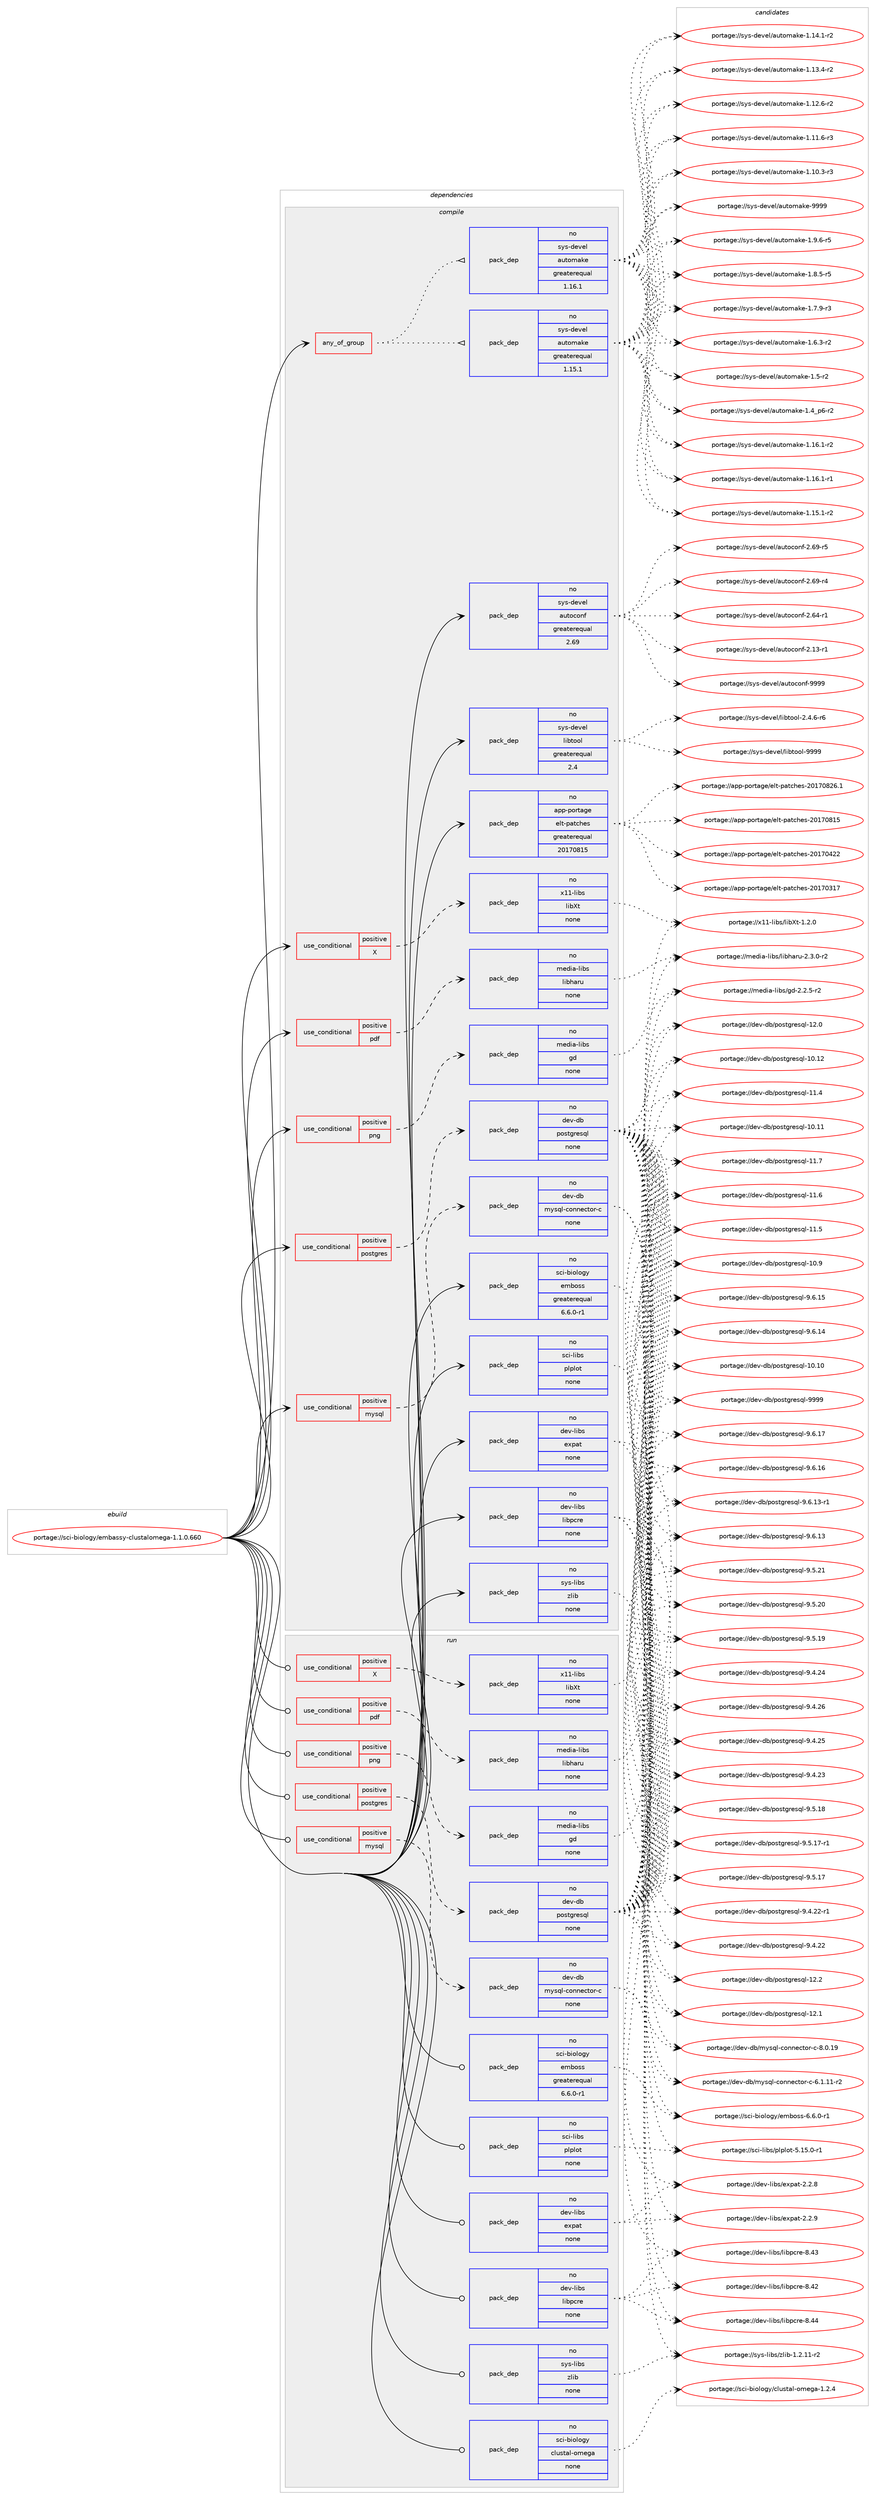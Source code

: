 digraph prolog {

# *************
# Graph options
# *************

newrank=true;
concentrate=true;
compound=true;
graph [rankdir=LR,fontname=Helvetica,fontsize=10,ranksep=1.5];#, ranksep=2.5, nodesep=0.2];
edge  [arrowhead=vee];
node  [fontname=Helvetica,fontsize=10];

# **********
# The ebuild
# **********

subgraph cluster_leftcol {
color=gray;
rank=same;
label=<<i>ebuild</i>>;
id [label="portage://sci-biology/embassy-clustalomega-1.1.0.660", color=red, width=4, href="../sci-biology/embassy-clustalomega-1.1.0.660.svg"];
}

# ****************
# The dependencies
# ****************

subgraph cluster_midcol {
color=gray;
label=<<i>dependencies</i>>;
subgraph cluster_compile {
fillcolor="#eeeeee";
style=filled;
label=<<i>compile</i>>;
subgraph any1191 {
dependency57556 [label=<<TABLE BORDER="0" CELLBORDER="1" CELLSPACING="0" CELLPADDING="4"><TR><TD CELLPADDING="10">any_of_group</TD></TR></TABLE>>, shape=none, color=red];subgraph pack44535 {
dependency57557 [label=<<TABLE BORDER="0" CELLBORDER="1" CELLSPACING="0" CELLPADDING="4" WIDTH="220"><TR><TD ROWSPAN="6" CELLPADDING="30">pack_dep</TD></TR><TR><TD WIDTH="110">no</TD></TR><TR><TD>sys-devel</TD></TR><TR><TD>automake</TD></TR><TR><TD>greaterequal</TD></TR><TR><TD>1.16.1</TD></TR></TABLE>>, shape=none, color=blue];
}
dependency57556:e -> dependency57557:w [weight=20,style="dotted",arrowhead="oinv"];
subgraph pack44536 {
dependency57558 [label=<<TABLE BORDER="0" CELLBORDER="1" CELLSPACING="0" CELLPADDING="4" WIDTH="220"><TR><TD ROWSPAN="6" CELLPADDING="30">pack_dep</TD></TR><TR><TD WIDTH="110">no</TD></TR><TR><TD>sys-devel</TD></TR><TR><TD>automake</TD></TR><TR><TD>greaterequal</TD></TR><TR><TD>1.15.1</TD></TR></TABLE>>, shape=none, color=blue];
}
dependency57556:e -> dependency57558:w [weight=20,style="dotted",arrowhead="oinv"];
}
id:e -> dependency57556:w [weight=20,style="solid",arrowhead="vee"];
subgraph cond11775 {
dependency57559 [label=<<TABLE BORDER="0" CELLBORDER="1" CELLSPACING="0" CELLPADDING="4"><TR><TD ROWSPAN="3" CELLPADDING="10">use_conditional</TD></TR><TR><TD>positive</TD></TR><TR><TD>X</TD></TR></TABLE>>, shape=none, color=red];
subgraph pack44537 {
dependency57560 [label=<<TABLE BORDER="0" CELLBORDER="1" CELLSPACING="0" CELLPADDING="4" WIDTH="220"><TR><TD ROWSPAN="6" CELLPADDING="30">pack_dep</TD></TR><TR><TD WIDTH="110">no</TD></TR><TR><TD>x11-libs</TD></TR><TR><TD>libXt</TD></TR><TR><TD>none</TD></TR><TR><TD></TD></TR></TABLE>>, shape=none, color=blue];
}
dependency57559:e -> dependency57560:w [weight=20,style="dashed",arrowhead="vee"];
}
id:e -> dependency57559:w [weight=20,style="solid",arrowhead="vee"];
subgraph cond11776 {
dependency57561 [label=<<TABLE BORDER="0" CELLBORDER="1" CELLSPACING="0" CELLPADDING="4"><TR><TD ROWSPAN="3" CELLPADDING="10">use_conditional</TD></TR><TR><TD>positive</TD></TR><TR><TD>mysql</TD></TR></TABLE>>, shape=none, color=red];
subgraph pack44538 {
dependency57562 [label=<<TABLE BORDER="0" CELLBORDER="1" CELLSPACING="0" CELLPADDING="4" WIDTH="220"><TR><TD ROWSPAN="6" CELLPADDING="30">pack_dep</TD></TR><TR><TD WIDTH="110">no</TD></TR><TR><TD>dev-db</TD></TR><TR><TD>mysql-connector-c</TD></TR><TR><TD>none</TD></TR><TR><TD></TD></TR></TABLE>>, shape=none, color=blue];
}
dependency57561:e -> dependency57562:w [weight=20,style="dashed",arrowhead="vee"];
}
id:e -> dependency57561:w [weight=20,style="solid",arrowhead="vee"];
subgraph cond11777 {
dependency57563 [label=<<TABLE BORDER="0" CELLBORDER="1" CELLSPACING="0" CELLPADDING="4"><TR><TD ROWSPAN="3" CELLPADDING="10">use_conditional</TD></TR><TR><TD>positive</TD></TR><TR><TD>pdf</TD></TR></TABLE>>, shape=none, color=red];
subgraph pack44539 {
dependency57564 [label=<<TABLE BORDER="0" CELLBORDER="1" CELLSPACING="0" CELLPADDING="4" WIDTH="220"><TR><TD ROWSPAN="6" CELLPADDING="30">pack_dep</TD></TR><TR><TD WIDTH="110">no</TD></TR><TR><TD>media-libs</TD></TR><TR><TD>libharu</TD></TR><TR><TD>none</TD></TR><TR><TD></TD></TR></TABLE>>, shape=none, color=blue];
}
dependency57563:e -> dependency57564:w [weight=20,style="dashed",arrowhead="vee"];
}
id:e -> dependency57563:w [weight=20,style="solid",arrowhead="vee"];
subgraph cond11778 {
dependency57565 [label=<<TABLE BORDER="0" CELLBORDER="1" CELLSPACING="0" CELLPADDING="4"><TR><TD ROWSPAN="3" CELLPADDING="10">use_conditional</TD></TR><TR><TD>positive</TD></TR><TR><TD>png</TD></TR></TABLE>>, shape=none, color=red];
subgraph pack44540 {
dependency57566 [label=<<TABLE BORDER="0" CELLBORDER="1" CELLSPACING="0" CELLPADDING="4" WIDTH="220"><TR><TD ROWSPAN="6" CELLPADDING="30">pack_dep</TD></TR><TR><TD WIDTH="110">no</TD></TR><TR><TD>media-libs</TD></TR><TR><TD>gd</TD></TR><TR><TD>none</TD></TR><TR><TD></TD></TR></TABLE>>, shape=none, color=blue];
}
dependency57565:e -> dependency57566:w [weight=20,style="dashed",arrowhead="vee"];
}
id:e -> dependency57565:w [weight=20,style="solid",arrowhead="vee"];
subgraph cond11779 {
dependency57567 [label=<<TABLE BORDER="0" CELLBORDER="1" CELLSPACING="0" CELLPADDING="4"><TR><TD ROWSPAN="3" CELLPADDING="10">use_conditional</TD></TR><TR><TD>positive</TD></TR><TR><TD>postgres</TD></TR></TABLE>>, shape=none, color=red];
subgraph pack44541 {
dependency57568 [label=<<TABLE BORDER="0" CELLBORDER="1" CELLSPACING="0" CELLPADDING="4" WIDTH="220"><TR><TD ROWSPAN="6" CELLPADDING="30">pack_dep</TD></TR><TR><TD WIDTH="110">no</TD></TR><TR><TD>dev-db</TD></TR><TR><TD>postgresql</TD></TR><TR><TD>none</TD></TR><TR><TD></TD></TR></TABLE>>, shape=none, color=blue];
}
dependency57567:e -> dependency57568:w [weight=20,style="dashed",arrowhead="vee"];
}
id:e -> dependency57567:w [weight=20,style="solid",arrowhead="vee"];
subgraph pack44542 {
dependency57569 [label=<<TABLE BORDER="0" CELLBORDER="1" CELLSPACING="0" CELLPADDING="4" WIDTH="220"><TR><TD ROWSPAN="6" CELLPADDING="30">pack_dep</TD></TR><TR><TD WIDTH="110">no</TD></TR><TR><TD>app-portage</TD></TR><TR><TD>elt-patches</TD></TR><TR><TD>greaterequal</TD></TR><TR><TD>20170815</TD></TR></TABLE>>, shape=none, color=blue];
}
id:e -> dependency57569:w [weight=20,style="solid",arrowhead="vee"];
subgraph pack44543 {
dependency57570 [label=<<TABLE BORDER="0" CELLBORDER="1" CELLSPACING="0" CELLPADDING="4" WIDTH="220"><TR><TD ROWSPAN="6" CELLPADDING="30">pack_dep</TD></TR><TR><TD WIDTH="110">no</TD></TR><TR><TD>dev-libs</TD></TR><TR><TD>expat</TD></TR><TR><TD>none</TD></TR><TR><TD></TD></TR></TABLE>>, shape=none, color=blue];
}
id:e -> dependency57570:w [weight=20,style="solid",arrowhead="vee"];
subgraph pack44544 {
dependency57571 [label=<<TABLE BORDER="0" CELLBORDER="1" CELLSPACING="0" CELLPADDING="4" WIDTH="220"><TR><TD ROWSPAN="6" CELLPADDING="30">pack_dep</TD></TR><TR><TD WIDTH="110">no</TD></TR><TR><TD>dev-libs</TD></TR><TR><TD>libpcre</TD></TR><TR><TD>none</TD></TR><TR><TD></TD></TR></TABLE>>, shape=none, color=blue];
}
id:e -> dependency57571:w [weight=20,style="solid",arrowhead="vee"];
subgraph pack44545 {
dependency57572 [label=<<TABLE BORDER="0" CELLBORDER="1" CELLSPACING="0" CELLPADDING="4" WIDTH="220"><TR><TD ROWSPAN="6" CELLPADDING="30">pack_dep</TD></TR><TR><TD WIDTH="110">no</TD></TR><TR><TD>sci-biology</TD></TR><TR><TD>emboss</TD></TR><TR><TD>greaterequal</TD></TR><TR><TD>6.6.0-r1</TD></TR></TABLE>>, shape=none, color=blue];
}
id:e -> dependency57572:w [weight=20,style="solid",arrowhead="vee"];
subgraph pack44546 {
dependency57573 [label=<<TABLE BORDER="0" CELLBORDER="1" CELLSPACING="0" CELLPADDING="4" WIDTH="220"><TR><TD ROWSPAN="6" CELLPADDING="30">pack_dep</TD></TR><TR><TD WIDTH="110">no</TD></TR><TR><TD>sci-libs</TD></TR><TR><TD>plplot</TD></TR><TR><TD>none</TD></TR><TR><TD></TD></TR></TABLE>>, shape=none, color=blue];
}
id:e -> dependency57573:w [weight=20,style="solid",arrowhead="vee"];
subgraph pack44547 {
dependency57574 [label=<<TABLE BORDER="0" CELLBORDER="1" CELLSPACING="0" CELLPADDING="4" WIDTH="220"><TR><TD ROWSPAN="6" CELLPADDING="30">pack_dep</TD></TR><TR><TD WIDTH="110">no</TD></TR><TR><TD>sys-devel</TD></TR><TR><TD>autoconf</TD></TR><TR><TD>greaterequal</TD></TR><TR><TD>2.69</TD></TR></TABLE>>, shape=none, color=blue];
}
id:e -> dependency57574:w [weight=20,style="solid",arrowhead="vee"];
subgraph pack44548 {
dependency57575 [label=<<TABLE BORDER="0" CELLBORDER="1" CELLSPACING="0" CELLPADDING="4" WIDTH="220"><TR><TD ROWSPAN="6" CELLPADDING="30">pack_dep</TD></TR><TR><TD WIDTH="110">no</TD></TR><TR><TD>sys-devel</TD></TR><TR><TD>libtool</TD></TR><TR><TD>greaterequal</TD></TR><TR><TD>2.4</TD></TR></TABLE>>, shape=none, color=blue];
}
id:e -> dependency57575:w [weight=20,style="solid",arrowhead="vee"];
subgraph pack44549 {
dependency57576 [label=<<TABLE BORDER="0" CELLBORDER="1" CELLSPACING="0" CELLPADDING="4" WIDTH="220"><TR><TD ROWSPAN="6" CELLPADDING="30">pack_dep</TD></TR><TR><TD WIDTH="110">no</TD></TR><TR><TD>sys-libs</TD></TR><TR><TD>zlib</TD></TR><TR><TD>none</TD></TR><TR><TD></TD></TR></TABLE>>, shape=none, color=blue];
}
id:e -> dependency57576:w [weight=20,style="solid",arrowhead="vee"];
}
subgraph cluster_compileandrun {
fillcolor="#eeeeee";
style=filled;
label=<<i>compile and run</i>>;
}
subgraph cluster_run {
fillcolor="#eeeeee";
style=filled;
label=<<i>run</i>>;
subgraph cond11780 {
dependency57577 [label=<<TABLE BORDER="0" CELLBORDER="1" CELLSPACING="0" CELLPADDING="4"><TR><TD ROWSPAN="3" CELLPADDING="10">use_conditional</TD></TR><TR><TD>positive</TD></TR><TR><TD>X</TD></TR></TABLE>>, shape=none, color=red];
subgraph pack44550 {
dependency57578 [label=<<TABLE BORDER="0" CELLBORDER="1" CELLSPACING="0" CELLPADDING="4" WIDTH="220"><TR><TD ROWSPAN="6" CELLPADDING="30">pack_dep</TD></TR><TR><TD WIDTH="110">no</TD></TR><TR><TD>x11-libs</TD></TR><TR><TD>libXt</TD></TR><TR><TD>none</TD></TR><TR><TD></TD></TR></TABLE>>, shape=none, color=blue];
}
dependency57577:e -> dependency57578:w [weight=20,style="dashed",arrowhead="vee"];
}
id:e -> dependency57577:w [weight=20,style="solid",arrowhead="odot"];
subgraph cond11781 {
dependency57579 [label=<<TABLE BORDER="0" CELLBORDER="1" CELLSPACING="0" CELLPADDING="4"><TR><TD ROWSPAN="3" CELLPADDING="10">use_conditional</TD></TR><TR><TD>positive</TD></TR><TR><TD>mysql</TD></TR></TABLE>>, shape=none, color=red];
subgraph pack44551 {
dependency57580 [label=<<TABLE BORDER="0" CELLBORDER="1" CELLSPACING="0" CELLPADDING="4" WIDTH="220"><TR><TD ROWSPAN="6" CELLPADDING="30">pack_dep</TD></TR><TR><TD WIDTH="110">no</TD></TR><TR><TD>dev-db</TD></TR><TR><TD>mysql-connector-c</TD></TR><TR><TD>none</TD></TR><TR><TD></TD></TR></TABLE>>, shape=none, color=blue];
}
dependency57579:e -> dependency57580:w [weight=20,style="dashed",arrowhead="vee"];
}
id:e -> dependency57579:w [weight=20,style="solid",arrowhead="odot"];
subgraph cond11782 {
dependency57581 [label=<<TABLE BORDER="0" CELLBORDER="1" CELLSPACING="0" CELLPADDING="4"><TR><TD ROWSPAN="3" CELLPADDING="10">use_conditional</TD></TR><TR><TD>positive</TD></TR><TR><TD>pdf</TD></TR></TABLE>>, shape=none, color=red];
subgraph pack44552 {
dependency57582 [label=<<TABLE BORDER="0" CELLBORDER="1" CELLSPACING="0" CELLPADDING="4" WIDTH="220"><TR><TD ROWSPAN="6" CELLPADDING="30">pack_dep</TD></TR><TR><TD WIDTH="110">no</TD></TR><TR><TD>media-libs</TD></TR><TR><TD>libharu</TD></TR><TR><TD>none</TD></TR><TR><TD></TD></TR></TABLE>>, shape=none, color=blue];
}
dependency57581:e -> dependency57582:w [weight=20,style="dashed",arrowhead="vee"];
}
id:e -> dependency57581:w [weight=20,style="solid",arrowhead="odot"];
subgraph cond11783 {
dependency57583 [label=<<TABLE BORDER="0" CELLBORDER="1" CELLSPACING="0" CELLPADDING="4"><TR><TD ROWSPAN="3" CELLPADDING="10">use_conditional</TD></TR><TR><TD>positive</TD></TR><TR><TD>png</TD></TR></TABLE>>, shape=none, color=red];
subgraph pack44553 {
dependency57584 [label=<<TABLE BORDER="0" CELLBORDER="1" CELLSPACING="0" CELLPADDING="4" WIDTH="220"><TR><TD ROWSPAN="6" CELLPADDING="30">pack_dep</TD></TR><TR><TD WIDTH="110">no</TD></TR><TR><TD>media-libs</TD></TR><TR><TD>gd</TD></TR><TR><TD>none</TD></TR><TR><TD></TD></TR></TABLE>>, shape=none, color=blue];
}
dependency57583:e -> dependency57584:w [weight=20,style="dashed",arrowhead="vee"];
}
id:e -> dependency57583:w [weight=20,style="solid",arrowhead="odot"];
subgraph cond11784 {
dependency57585 [label=<<TABLE BORDER="0" CELLBORDER="1" CELLSPACING="0" CELLPADDING="4"><TR><TD ROWSPAN="3" CELLPADDING="10">use_conditional</TD></TR><TR><TD>positive</TD></TR><TR><TD>postgres</TD></TR></TABLE>>, shape=none, color=red];
subgraph pack44554 {
dependency57586 [label=<<TABLE BORDER="0" CELLBORDER="1" CELLSPACING="0" CELLPADDING="4" WIDTH="220"><TR><TD ROWSPAN="6" CELLPADDING="30">pack_dep</TD></TR><TR><TD WIDTH="110">no</TD></TR><TR><TD>dev-db</TD></TR><TR><TD>postgresql</TD></TR><TR><TD>none</TD></TR><TR><TD></TD></TR></TABLE>>, shape=none, color=blue];
}
dependency57585:e -> dependency57586:w [weight=20,style="dashed",arrowhead="vee"];
}
id:e -> dependency57585:w [weight=20,style="solid",arrowhead="odot"];
subgraph pack44555 {
dependency57587 [label=<<TABLE BORDER="0" CELLBORDER="1" CELLSPACING="0" CELLPADDING="4" WIDTH="220"><TR><TD ROWSPAN="6" CELLPADDING="30">pack_dep</TD></TR><TR><TD WIDTH="110">no</TD></TR><TR><TD>dev-libs</TD></TR><TR><TD>expat</TD></TR><TR><TD>none</TD></TR><TR><TD></TD></TR></TABLE>>, shape=none, color=blue];
}
id:e -> dependency57587:w [weight=20,style="solid",arrowhead="odot"];
subgraph pack44556 {
dependency57588 [label=<<TABLE BORDER="0" CELLBORDER="1" CELLSPACING="0" CELLPADDING="4" WIDTH="220"><TR><TD ROWSPAN="6" CELLPADDING="30">pack_dep</TD></TR><TR><TD WIDTH="110">no</TD></TR><TR><TD>dev-libs</TD></TR><TR><TD>libpcre</TD></TR><TR><TD>none</TD></TR><TR><TD></TD></TR></TABLE>>, shape=none, color=blue];
}
id:e -> dependency57588:w [weight=20,style="solid",arrowhead="odot"];
subgraph pack44557 {
dependency57589 [label=<<TABLE BORDER="0" CELLBORDER="1" CELLSPACING="0" CELLPADDING="4" WIDTH="220"><TR><TD ROWSPAN="6" CELLPADDING="30">pack_dep</TD></TR><TR><TD WIDTH="110">no</TD></TR><TR><TD>sci-biology</TD></TR><TR><TD>clustal-omega</TD></TR><TR><TD>none</TD></TR><TR><TD></TD></TR></TABLE>>, shape=none, color=blue];
}
id:e -> dependency57589:w [weight=20,style="solid",arrowhead="odot"];
subgraph pack44558 {
dependency57590 [label=<<TABLE BORDER="0" CELLBORDER="1" CELLSPACING="0" CELLPADDING="4" WIDTH="220"><TR><TD ROWSPAN="6" CELLPADDING="30">pack_dep</TD></TR><TR><TD WIDTH="110">no</TD></TR><TR><TD>sci-biology</TD></TR><TR><TD>emboss</TD></TR><TR><TD>greaterequal</TD></TR><TR><TD>6.6.0-r1</TD></TR></TABLE>>, shape=none, color=blue];
}
id:e -> dependency57590:w [weight=20,style="solid",arrowhead="odot"];
subgraph pack44559 {
dependency57591 [label=<<TABLE BORDER="0" CELLBORDER="1" CELLSPACING="0" CELLPADDING="4" WIDTH="220"><TR><TD ROWSPAN="6" CELLPADDING="30">pack_dep</TD></TR><TR><TD WIDTH="110">no</TD></TR><TR><TD>sci-libs</TD></TR><TR><TD>plplot</TD></TR><TR><TD>none</TD></TR><TR><TD></TD></TR></TABLE>>, shape=none, color=blue];
}
id:e -> dependency57591:w [weight=20,style="solid",arrowhead="odot"];
subgraph pack44560 {
dependency57592 [label=<<TABLE BORDER="0" CELLBORDER="1" CELLSPACING="0" CELLPADDING="4" WIDTH="220"><TR><TD ROWSPAN="6" CELLPADDING="30">pack_dep</TD></TR><TR><TD WIDTH="110">no</TD></TR><TR><TD>sys-libs</TD></TR><TR><TD>zlib</TD></TR><TR><TD>none</TD></TR><TR><TD></TD></TR></TABLE>>, shape=none, color=blue];
}
id:e -> dependency57592:w [weight=20,style="solid",arrowhead="odot"];
}
}

# **************
# The candidates
# **************

subgraph cluster_choices {
rank=same;
color=gray;
label=<<i>candidates</i>>;

subgraph choice44535 {
color=black;
nodesep=1;
choice115121115451001011181011084797117116111109971071014557575757 [label="portage://sys-devel/automake-9999", color=red, width=4,href="../sys-devel/automake-9999.svg"];
choice115121115451001011181011084797117116111109971071014549465746544511453 [label="portage://sys-devel/automake-1.9.6-r5", color=red, width=4,href="../sys-devel/automake-1.9.6-r5.svg"];
choice115121115451001011181011084797117116111109971071014549465646534511453 [label="portage://sys-devel/automake-1.8.5-r5", color=red, width=4,href="../sys-devel/automake-1.8.5-r5.svg"];
choice115121115451001011181011084797117116111109971071014549465546574511451 [label="portage://sys-devel/automake-1.7.9-r3", color=red, width=4,href="../sys-devel/automake-1.7.9-r3.svg"];
choice115121115451001011181011084797117116111109971071014549465446514511450 [label="portage://sys-devel/automake-1.6.3-r2", color=red, width=4,href="../sys-devel/automake-1.6.3-r2.svg"];
choice11512111545100101118101108479711711611110997107101454946534511450 [label="portage://sys-devel/automake-1.5-r2", color=red, width=4,href="../sys-devel/automake-1.5-r2.svg"];
choice115121115451001011181011084797117116111109971071014549465295112544511450 [label="portage://sys-devel/automake-1.4_p6-r2", color=red, width=4,href="../sys-devel/automake-1.4_p6-r2.svg"];
choice11512111545100101118101108479711711611110997107101454946495446494511450 [label="portage://sys-devel/automake-1.16.1-r2", color=red, width=4,href="../sys-devel/automake-1.16.1-r2.svg"];
choice11512111545100101118101108479711711611110997107101454946495446494511449 [label="portage://sys-devel/automake-1.16.1-r1", color=red, width=4,href="../sys-devel/automake-1.16.1-r1.svg"];
choice11512111545100101118101108479711711611110997107101454946495346494511450 [label="portage://sys-devel/automake-1.15.1-r2", color=red, width=4,href="../sys-devel/automake-1.15.1-r2.svg"];
choice11512111545100101118101108479711711611110997107101454946495246494511450 [label="portage://sys-devel/automake-1.14.1-r2", color=red, width=4,href="../sys-devel/automake-1.14.1-r2.svg"];
choice11512111545100101118101108479711711611110997107101454946495146524511450 [label="portage://sys-devel/automake-1.13.4-r2", color=red, width=4,href="../sys-devel/automake-1.13.4-r2.svg"];
choice11512111545100101118101108479711711611110997107101454946495046544511450 [label="portage://sys-devel/automake-1.12.6-r2", color=red, width=4,href="../sys-devel/automake-1.12.6-r2.svg"];
choice11512111545100101118101108479711711611110997107101454946494946544511451 [label="portage://sys-devel/automake-1.11.6-r3", color=red, width=4,href="../sys-devel/automake-1.11.6-r3.svg"];
choice11512111545100101118101108479711711611110997107101454946494846514511451 [label="portage://sys-devel/automake-1.10.3-r3", color=red, width=4,href="../sys-devel/automake-1.10.3-r3.svg"];
dependency57557:e -> choice115121115451001011181011084797117116111109971071014557575757:w [style=dotted,weight="100"];
dependency57557:e -> choice115121115451001011181011084797117116111109971071014549465746544511453:w [style=dotted,weight="100"];
dependency57557:e -> choice115121115451001011181011084797117116111109971071014549465646534511453:w [style=dotted,weight="100"];
dependency57557:e -> choice115121115451001011181011084797117116111109971071014549465546574511451:w [style=dotted,weight="100"];
dependency57557:e -> choice115121115451001011181011084797117116111109971071014549465446514511450:w [style=dotted,weight="100"];
dependency57557:e -> choice11512111545100101118101108479711711611110997107101454946534511450:w [style=dotted,weight="100"];
dependency57557:e -> choice115121115451001011181011084797117116111109971071014549465295112544511450:w [style=dotted,weight="100"];
dependency57557:e -> choice11512111545100101118101108479711711611110997107101454946495446494511450:w [style=dotted,weight="100"];
dependency57557:e -> choice11512111545100101118101108479711711611110997107101454946495446494511449:w [style=dotted,weight="100"];
dependency57557:e -> choice11512111545100101118101108479711711611110997107101454946495346494511450:w [style=dotted,weight="100"];
dependency57557:e -> choice11512111545100101118101108479711711611110997107101454946495246494511450:w [style=dotted,weight="100"];
dependency57557:e -> choice11512111545100101118101108479711711611110997107101454946495146524511450:w [style=dotted,weight="100"];
dependency57557:e -> choice11512111545100101118101108479711711611110997107101454946495046544511450:w [style=dotted,weight="100"];
dependency57557:e -> choice11512111545100101118101108479711711611110997107101454946494946544511451:w [style=dotted,weight="100"];
dependency57557:e -> choice11512111545100101118101108479711711611110997107101454946494846514511451:w [style=dotted,weight="100"];
}
subgraph choice44536 {
color=black;
nodesep=1;
choice115121115451001011181011084797117116111109971071014557575757 [label="portage://sys-devel/automake-9999", color=red, width=4,href="../sys-devel/automake-9999.svg"];
choice115121115451001011181011084797117116111109971071014549465746544511453 [label="portage://sys-devel/automake-1.9.6-r5", color=red, width=4,href="../sys-devel/automake-1.9.6-r5.svg"];
choice115121115451001011181011084797117116111109971071014549465646534511453 [label="portage://sys-devel/automake-1.8.5-r5", color=red, width=4,href="../sys-devel/automake-1.8.5-r5.svg"];
choice115121115451001011181011084797117116111109971071014549465546574511451 [label="portage://sys-devel/automake-1.7.9-r3", color=red, width=4,href="../sys-devel/automake-1.7.9-r3.svg"];
choice115121115451001011181011084797117116111109971071014549465446514511450 [label="portage://sys-devel/automake-1.6.3-r2", color=red, width=4,href="../sys-devel/automake-1.6.3-r2.svg"];
choice11512111545100101118101108479711711611110997107101454946534511450 [label="portage://sys-devel/automake-1.5-r2", color=red, width=4,href="../sys-devel/automake-1.5-r2.svg"];
choice115121115451001011181011084797117116111109971071014549465295112544511450 [label="portage://sys-devel/automake-1.4_p6-r2", color=red, width=4,href="../sys-devel/automake-1.4_p6-r2.svg"];
choice11512111545100101118101108479711711611110997107101454946495446494511450 [label="portage://sys-devel/automake-1.16.1-r2", color=red, width=4,href="../sys-devel/automake-1.16.1-r2.svg"];
choice11512111545100101118101108479711711611110997107101454946495446494511449 [label="portage://sys-devel/automake-1.16.1-r1", color=red, width=4,href="../sys-devel/automake-1.16.1-r1.svg"];
choice11512111545100101118101108479711711611110997107101454946495346494511450 [label="portage://sys-devel/automake-1.15.1-r2", color=red, width=4,href="../sys-devel/automake-1.15.1-r2.svg"];
choice11512111545100101118101108479711711611110997107101454946495246494511450 [label="portage://sys-devel/automake-1.14.1-r2", color=red, width=4,href="../sys-devel/automake-1.14.1-r2.svg"];
choice11512111545100101118101108479711711611110997107101454946495146524511450 [label="portage://sys-devel/automake-1.13.4-r2", color=red, width=4,href="../sys-devel/automake-1.13.4-r2.svg"];
choice11512111545100101118101108479711711611110997107101454946495046544511450 [label="portage://sys-devel/automake-1.12.6-r2", color=red, width=4,href="../sys-devel/automake-1.12.6-r2.svg"];
choice11512111545100101118101108479711711611110997107101454946494946544511451 [label="portage://sys-devel/automake-1.11.6-r3", color=red, width=4,href="../sys-devel/automake-1.11.6-r3.svg"];
choice11512111545100101118101108479711711611110997107101454946494846514511451 [label="portage://sys-devel/automake-1.10.3-r3", color=red, width=4,href="../sys-devel/automake-1.10.3-r3.svg"];
dependency57558:e -> choice115121115451001011181011084797117116111109971071014557575757:w [style=dotted,weight="100"];
dependency57558:e -> choice115121115451001011181011084797117116111109971071014549465746544511453:w [style=dotted,weight="100"];
dependency57558:e -> choice115121115451001011181011084797117116111109971071014549465646534511453:w [style=dotted,weight="100"];
dependency57558:e -> choice115121115451001011181011084797117116111109971071014549465546574511451:w [style=dotted,weight="100"];
dependency57558:e -> choice115121115451001011181011084797117116111109971071014549465446514511450:w [style=dotted,weight="100"];
dependency57558:e -> choice11512111545100101118101108479711711611110997107101454946534511450:w [style=dotted,weight="100"];
dependency57558:e -> choice115121115451001011181011084797117116111109971071014549465295112544511450:w [style=dotted,weight="100"];
dependency57558:e -> choice11512111545100101118101108479711711611110997107101454946495446494511450:w [style=dotted,weight="100"];
dependency57558:e -> choice11512111545100101118101108479711711611110997107101454946495446494511449:w [style=dotted,weight="100"];
dependency57558:e -> choice11512111545100101118101108479711711611110997107101454946495346494511450:w [style=dotted,weight="100"];
dependency57558:e -> choice11512111545100101118101108479711711611110997107101454946495246494511450:w [style=dotted,weight="100"];
dependency57558:e -> choice11512111545100101118101108479711711611110997107101454946495146524511450:w [style=dotted,weight="100"];
dependency57558:e -> choice11512111545100101118101108479711711611110997107101454946495046544511450:w [style=dotted,weight="100"];
dependency57558:e -> choice11512111545100101118101108479711711611110997107101454946494946544511451:w [style=dotted,weight="100"];
dependency57558:e -> choice11512111545100101118101108479711711611110997107101454946494846514511451:w [style=dotted,weight="100"];
}
subgraph choice44537 {
color=black;
nodesep=1;
choice12049494510810598115471081059888116454946504648 [label="portage://x11-libs/libXt-1.2.0", color=red, width=4,href="../x11-libs/libXt-1.2.0.svg"];
dependency57560:e -> choice12049494510810598115471081059888116454946504648:w [style=dotted,weight="100"];
}
subgraph choice44538 {
color=black;
nodesep=1;
choice100101118451009847109121115113108459911111011010199116111114459945564648464957 [label="portage://dev-db/mysql-connector-c-8.0.19", color=red, width=4,href="../dev-db/mysql-connector-c-8.0.19.svg"];
choice1001011184510098471091211151131084599111110110101991161111144599455446494649494511450 [label="portage://dev-db/mysql-connector-c-6.1.11-r2", color=red, width=4,href="../dev-db/mysql-connector-c-6.1.11-r2.svg"];
dependency57562:e -> choice100101118451009847109121115113108459911111011010199116111114459945564648464957:w [style=dotted,weight="100"];
dependency57562:e -> choice1001011184510098471091211151131084599111110110101991161111144599455446494649494511450:w [style=dotted,weight="100"];
}
subgraph choice44539 {
color=black;
nodesep=1;
choice1091011001059745108105981154710810598104971141174550465146484511450 [label="portage://media-libs/libharu-2.3.0-r2", color=red, width=4,href="../media-libs/libharu-2.3.0-r2.svg"];
dependency57564:e -> choice1091011001059745108105981154710810598104971141174550465146484511450:w [style=dotted,weight="100"];
}
subgraph choice44540 {
color=black;
nodesep=1;
choice109101100105974510810598115471031004550465046534511450 [label="portage://media-libs/gd-2.2.5-r2", color=red, width=4,href="../media-libs/gd-2.2.5-r2.svg"];
dependency57566:e -> choice109101100105974510810598115471031004550465046534511450:w [style=dotted,weight="100"];
}
subgraph choice44541 {
color=black;
nodesep=1;
choice1001011184510098471121111151161031141011151131084557575757 [label="portage://dev-db/postgresql-9999", color=red, width=4,href="../dev-db/postgresql-9999.svg"];
choice10010111845100984711211111511610311410111511310845574654464955 [label="portage://dev-db/postgresql-9.6.17", color=red, width=4,href="../dev-db/postgresql-9.6.17.svg"];
choice10010111845100984711211111511610311410111511310845574654464954 [label="portage://dev-db/postgresql-9.6.16", color=red, width=4,href="../dev-db/postgresql-9.6.16.svg"];
choice10010111845100984711211111511610311410111511310845574654464953 [label="portage://dev-db/postgresql-9.6.15", color=red, width=4,href="../dev-db/postgresql-9.6.15.svg"];
choice10010111845100984711211111511610311410111511310845574654464952 [label="portage://dev-db/postgresql-9.6.14", color=red, width=4,href="../dev-db/postgresql-9.6.14.svg"];
choice100101118451009847112111115116103114101115113108455746544649514511449 [label="portage://dev-db/postgresql-9.6.13-r1", color=red, width=4,href="../dev-db/postgresql-9.6.13-r1.svg"];
choice10010111845100984711211111511610311410111511310845574654464951 [label="portage://dev-db/postgresql-9.6.13", color=red, width=4,href="../dev-db/postgresql-9.6.13.svg"];
choice10010111845100984711211111511610311410111511310845574653465049 [label="portage://dev-db/postgresql-9.5.21", color=red, width=4,href="../dev-db/postgresql-9.5.21.svg"];
choice10010111845100984711211111511610311410111511310845574653465048 [label="portage://dev-db/postgresql-9.5.20", color=red, width=4,href="../dev-db/postgresql-9.5.20.svg"];
choice10010111845100984711211111511610311410111511310845574653464957 [label="portage://dev-db/postgresql-9.5.19", color=red, width=4,href="../dev-db/postgresql-9.5.19.svg"];
choice10010111845100984711211111511610311410111511310845574653464956 [label="portage://dev-db/postgresql-9.5.18", color=red, width=4,href="../dev-db/postgresql-9.5.18.svg"];
choice100101118451009847112111115116103114101115113108455746534649554511449 [label="portage://dev-db/postgresql-9.5.17-r1", color=red, width=4,href="../dev-db/postgresql-9.5.17-r1.svg"];
choice10010111845100984711211111511610311410111511310845574653464955 [label="portage://dev-db/postgresql-9.5.17", color=red, width=4,href="../dev-db/postgresql-9.5.17.svg"];
choice10010111845100984711211111511610311410111511310845574652465054 [label="portage://dev-db/postgresql-9.4.26", color=red, width=4,href="../dev-db/postgresql-9.4.26.svg"];
choice10010111845100984711211111511610311410111511310845574652465053 [label="portage://dev-db/postgresql-9.4.25", color=red, width=4,href="../dev-db/postgresql-9.4.25.svg"];
choice10010111845100984711211111511610311410111511310845574652465052 [label="portage://dev-db/postgresql-9.4.24", color=red, width=4,href="../dev-db/postgresql-9.4.24.svg"];
choice10010111845100984711211111511610311410111511310845574652465051 [label="portage://dev-db/postgresql-9.4.23", color=red, width=4,href="../dev-db/postgresql-9.4.23.svg"];
choice100101118451009847112111115116103114101115113108455746524650504511449 [label="portage://dev-db/postgresql-9.4.22-r1", color=red, width=4,href="../dev-db/postgresql-9.4.22-r1.svg"];
choice10010111845100984711211111511610311410111511310845574652465050 [label="portage://dev-db/postgresql-9.4.22", color=red, width=4,href="../dev-db/postgresql-9.4.22.svg"];
choice1001011184510098471121111151161031141011151131084549504650 [label="portage://dev-db/postgresql-12.2", color=red, width=4,href="../dev-db/postgresql-12.2.svg"];
choice1001011184510098471121111151161031141011151131084549504649 [label="portage://dev-db/postgresql-12.1", color=red, width=4,href="../dev-db/postgresql-12.1.svg"];
choice1001011184510098471121111151161031141011151131084549504648 [label="portage://dev-db/postgresql-12.0", color=red, width=4,href="../dev-db/postgresql-12.0.svg"];
choice1001011184510098471121111151161031141011151131084549494655 [label="portage://dev-db/postgresql-11.7", color=red, width=4,href="../dev-db/postgresql-11.7.svg"];
choice1001011184510098471121111151161031141011151131084549494654 [label="portage://dev-db/postgresql-11.6", color=red, width=4,href="../dev-db/postgresql-11.6.svg"];
choice1001011184510098471121111151161031141011151131084549494653 [label="portage://dev-db/postgresql-11.5", color=red, width=4,href="../dev-db/postgresql-11.5.svg"];
choice1001011184510098471121111151161031141011151131084549494652 [label="portage://dev-db/postgresql-11.4", color=red, width=4,href="../dev-db/postgresql-11.4.svg"];
choice1001011184510098471121111151161031141011151131084549484657 [label="portage://dev-db/postgresql-10.9", color=red, width=4,href="../dev-db/postgresql-10.9.svg"];
choice100101118451009847112111115116103114101115113108454948464950 [label="portage://dev-db/postgresql-10.12", color=red, width=4,href="../dev-db/postgresql-10.12.svg"];
choice100101118451009847112111115116103114101115113108454948464949 [label="portage://dev-db/postgresql-10.11", color=red, width=4,href="../dev-db/postgresql-10.11.svg"];
choice100101118451009847112111115116103114101115113108454948464948 [label="portage://dev-db/postgresql-10.10", color=red, width=4,href="../dev-db/postgresql-10.10.svg"];
dependency57568:e -> choice1001011184510098471121111151161031141011151131084557575757:w [style=dotted,weight="100"];
dependency57568:e -> choice10010111845100984711211111511610311410111511310845574654464955:w [style=dotted,weight="100"];
dependency57568:e -> choice10010111845100984711211111511610311410111511310845574654464954:w [style=dotted,weight="100"];
dependency57568:e -> choice10010111845100984711211111511610311410111511310845574654464953:w [style=dotted,weight="100"];
dependency57568:e -> choice10010111845100984711211111511610311410111511310845574654464952:w [style=dotted,weight="100"];
dependency57568:e -> choice100101118451009847112111115116103114101115113108455746544649514511449:w [style=dotted,weight="100"];
dependency57568:e -> choice10010111845100984711211111511610311410111511310845574654464951:w [style=dotted,weight="100"];
dependency57568:e -> choice10010111845100984711211111511610311410111511310845574653465049:w [style=dotted,weight="100"];
dependency57568:e -> choice10010111845100984711211111511610311410111511310845574653465048:w [style=dotted,weight="100"];
dependency57568:e -> choice10010111845100984711211111511610311410111511310845574653464957:w [style=dotted,weight="100"];
dependency57568:e -> choice10010111845100984711211111511610311410111511310845574653464956:w [style=dotted,weight="100"];
dependency57568:e -> choice100101118451009847112111115116103114101115113108455746534649554511449:w [style=dotted,weight="100"];
dependency57568:e -> choice10010111845100984711211111511610311410111511310845574653464955:w [style=dotted,weight="100"];
dependency57568:e -> choice10010111845100984711211111511610311410111511310845574652465054:w [style=dotted,weight="100"];
dependency57568:e -> choice10010111845100984711211111511610311410111511310845574652465053:w [style=dotted,weight="100"];
dependency57568:e -> choice10010111845100984711211111511610311410111511310845574652465052:w [style=dotted,weight="100"];
dependency57568:e -> choice10010111845100984711211111511610311410111511310845574652465051:w [style=dotted,weight="100"];
dependency57568:e -> choice100101118451009847112111115116103114101115113108455746524650504511449:w [style=dotted,weight="100"];
dependency57568:e -> choice10010111845100984711211111511610311410111511310845574652465050:w [style=dotted,weight="100"];
dependency57568:e -> choice1001011184510098471121111151161031141011151131084549504650:w [style=dotted,weight="100"];
dependency57568:e -> choice1001011184510098471121111151161031141011151131084549504649:w [style=dotted,weight="100"];
dependency57568:e -> choice1001011184510098471121111151161031141011151131084549504648:w [style=dotted,weight="100"];
dependency57568:e -> choice1001011184510098471121111151161031141011151131084549494655:w [style=dotted,weight="100"];
dependency57568:e -> choice1001011184510098471121111151161031141011151131084549494654:w [style=dotted,weight="100"];
dependency57568:e -> choice1001011184510098471121111151161031141011151131084549494653:w [style=dotted,weight="100"];
dependency57568:e -> choice1001011184510098471121111151161031141011151131084549494652:w [style=dotted,weight="100"];
dependency57568:e -> choice1001011184510098471121111151161031141011151131084549484657:w [style=dotted,weight="100"];
dependency57568:e -> choice100101118451009847112111115116103114101115113108454948464950:w [style=dotted,weight="100"];
dependency57568:e -> choice100101118451009847112111115116103114101115113108454948464949:w [style=dotted,weight="100"];
dependency57568:e -> choice100101118451009847112111115116103114101115113108454948464948:w [style=dotted,weight="100"];
}
subgraph choice44542 {
color=black;
nodesep=1;
choice971121124511211111411697103101471011081164511297116991041011154550484955485650544649 [label="portage://app-portage/elt-patches-20170826.1", color=red, width=4,href="../app-portage/elt-patches-20170826.1.svg"];
choice97112112451121111141169710310147101108116451129711699104101115455048495548564953 [label="portage://app-portage/elt-patches-20170815", color=red, width=4,href="../app-portage/elt-patches-20170815.svg"];
choice97112112451121111141169710310147101108116451129711699104101115455048495548525050 [label="portage://app-portage/elt-patches-20170422", color=red, width=4,href="../app-portage/elt-patches-20170422.svg"];
choice97112112451121111141169710310147101108116451129711699104101115455048495548514955 [label="portage://app-portage/elt-patches-20170317", color=red, width=4,href="../app-portage/elt-patches-20170317.svg"];
dependency57569:e -> choice971121124511211111411697103101471011081164511297116991041011154550484955485650544649:w [style=dotted,weight="100"];
dependency57569:e -> choice97112112451121111141169710310147101108116451129711699104101115455048495548564953:w [style=dotted,weight="100"];
dependency57569:e -> choice97112112451121111141169710310147101108116451129711699104101115455048495548525050:w [style=dotted,weight="100"];
dependency57569:e -> choice97112112451121111141169710310147101108116451129711699104101115455048495548514955:w [style=dotted,weight="100"];
}
subgraph choice44543 {
color=black;
nodesep=1;
choice10010111845108105981154710112011297116455046504657 [label="portage://dev-libs/expat-2.2.9", color=red, width=4,href="../dev-libs/expat-2.2.9.svg"];
choice10010111845108105981154710112011297116455046504656 [label="portage://dev-libs/expat-2.2.8", color=red, width=4,href="../dev-libs/expat-2.2.8.svg"];
dependency57570:e -> choice10010111845108105981154710112011297116455046504657:w [style=dotted,weight="100"];
dependency57570:e -> choice10010111845108105981154710112011297116455046504656:w [style=dotted,weight="100"];
}
subgraph choice44544 {
color=black;
nodesep=1;
choice10010111845108105981154710810598112991141014556465252 [label="portage://dev-libs/libpcre-8.44", color=red, width=4,href="../dev-libs/libpcre-8.44.svg"];
choice10010111845108105981154710810598112991141014556465251 [label="portage://dev-libs/libpcre-8.43", color=red, width=4,href="../dev-libs/libpcre-8.43.svg"];
choice10010111845108105981154710810598112991141014556465250 [label="portage://dev-libs/libpcre-8.42", color=red, width=4,href="../dev-libs/libpcre-8.42.svg"];
dependency57571:e -> choice10010111845108105981154710810598112991141014556465252:w [style=dotted,weight="100"];
dependency57571:e -> choice10010111845108105981154710810598112991141014556465251:w [style=dotted,weight="100"];
dependency57571:e -> choice10010111845108105981154710810598112991141014556465250:w [style=dotted,weight="100"];
}
subgraph choice44545 {
color=black;
nodesep=1;
choice11599105459810511110811110312147101109981111151154554465446484511449 [label="portage://sci-biology/emboss-6.6.0-r1", color=red, width=4,href="../sci-biology/emboss-6.6.0-r1.svg"];
dependency57572:e -> choice11599105459810511110811110312147101109981111151154554465446484511449:w [style=dotted,weight="100"];
}
subgraph choice44546 {
color=black;
nodesep=1;
choice11599105451081059811547112108112108111116455346495346484511449 [label="portage://sci-libs/plplot-5.15.0-r1", color=red, width=4,href="../sci-libs/plplot-5.15.0-r1.svg"];
dependency57573:e -> choice11599105451081059811547112108112108111116455346495346484511449:w [style=dotted,weight="100"];
}
subgraph choice44547 {
color=black;
nodesep=1;
choice115121115451001011181011084797117116111991111101024557575757 [label="portage://sys-devel/autoconf-9999", color=red, width=4,href="../sys-devel/autoconf-9999.svg"];
choice1151211154510010111810110847971171161119911111010245504654574511453 [label="portage://sys-devel/autoconf-2.69-r5", color=red, width=4,href="../sys-devel/autoconf-2.69-r5.svg"];
choice1151211154510010111810110847971171161119911111010245504654574511452 [label="portage://sys-devel/autoconf-2.69-r4", color=red, width=4,href="../sys-devel/autoconf-2.69-r4.svg"];
choice1151211154510010111810110847971171161119911111010245504654524511449 [label="portage://sys-devel/autoconf-2.64-r1", color=red, width=4,href="../sys-devel/autoconf-2.64-r1.svg"];
choice1151211154510010111810110847971171161119911111010245504649514511449 [label="portage://sys-devel/autoconf-2.13-r1", color=red, width=4,href="../sys-devel/autoconf-2.13-r1.svg"];
dependency57574:e -> choice115121115451001011181011084797117116111991111101024557575757:w [style=dotted,weight="100"];
dependency57574:e -> choice1151211154510010111810110847971171161119911111010245504654574511453:w [style=dotted,weight="100"];
dependency57574:e -> choice1151211154510010111810110847971171161119911111010245504654574511452:w [style=dotted,weight="100"];
dependency57574:e -> choice1151211154510010111810110847971171161119911111010245504654524511449:w [style=dotted,weight="100"];
dependency57574:e -> choice1151211154510010111810110847971171161119911111010245504649514511449:w [style=dotted,weight="100"];
}
subgraph choice44548 {
color=black;
nodesep=1;
choice1151211154510010111810110847108105981161111111084557575757 [label="portage://sys-devel/libtool-9999", color=red, width=4,href="../sys-devel/libtool-9999.svg"];
choice1151211154510010111810110847108105981161111111084550465246544511454 [label="portage://sys-devel/libtool-2.4.6-r6", color=red, width=4,href="../sys-devel/libtool-2.4.6-r6.svg"];
dependency57575:e -> choice1151211154510010111810110847108105981161111111084557575757:w [style=dotted,weight="100"];
dependency57575:e -> choice1151211154510010111810110847108105981161111111084550465246544511454:w [style=dotted,weight="100"];
}
subgraph choice44549 {
color=black;
nodesep=1;
choice11512111545108105981154712210810598454946504649494511450 [label="portage://sys-libs/zlib-1.2.11-r2", color=red, width=4,href="../sys-libs/zlib-1.2.11-r2.svg"];
dependency57576:e -> choice11512111545108105981154712210810598454946504649494511450:w [style=dotted,weight="100"];
}
subgraph choice44550 {
color=black;
nodesep=1;
choice12049494510810598115471081059888116454946504648 [label="portage://x11-libs/libXt-1.2.0", color=red, width=4,href="../x11-libs/libXt-1.2.0.svg"];
dependency57578:e -> choice12049494510810598115471081059888116454946504648:w [style=dotted,weight="100"];
}
subgraph choice44551 {
color=black;
nodesep=1;
choice100101118451009847109121115113108459911111011010199116111114459945564648464957 [label="portage://dev-db/mysql-connector-c-8.0.19", color=red, width=4,href="../dev-db/mysql-connector-c-8.0.19.svg"];
choice1001011184510098471091211151131084599111110110101991161111144599455446494649494511450 [label="portage://dev-db/mysql-connector-c-6.1.11-r2", color=red, width=4,href="../dev-db/mysql-connector-c-6.1.11-r2.svg"];
dependency57580:e -> choice100101118451009847109121115113108459911111011010199116111114459945564648464957:w [style=dotted,weight="100"];
dependency57580:e -> choice1001011184510098471091211151131084599111110110101991161111144599455446494649494511450:w [style=dotted,weight="100"];
}
subgraph choice44552 {
color=black;
nodesep=1;
choice1091011001059745108105981154710810598104971141174550465146484511450 [label="portage://media-libs/libharu-2.3.0-r2", color=red, width=4,href="../media-libs/libharu-2.3.0-r2.svg"];
dependency57582:e -> choice1091011001059745108105981154710810598104971141174550465146484511450:w [style=dotted,weight="100"];
}
subgraph choice44553 {
color=black;
nodesep=1;
choice109101100105974510810598115471031004550465046534511450 [label="portage://media-libs/gd-2.2.5-r2", color=red, width=4,href="../media-libs/gd-2.2.5-r2.svg"];
dependency57584:e -> choice109101100105974510810598115471031004550465046534511450:w [style=dotted,weight="100"];
}
subgraph choice44554 {
color=black;
nodesep=1;
choice1001011184510098471121111151161031141011151131084557575757 [label="portage://dev-db/postgresql-9999", color=red, width=4,href="../dev-db/postgresql-9999.svg"];
choice10010111845100984711211111511610311410111511310845574654464955 [label="portage://dev-db/postgresql-9.6.17", color=red, width=4,href="../dev-db/postgresql-9.6.17.svg"];
choice10010111845100984711211111511610311410111511310845574654464954 [label="portage://dev-db/postgresql-9.6.16", color=red, width=4,href="../dev-db/postgresql-9.6.16.svg"];
choice10010111845100984711211111511610311410111511310845574654464953 [label="portage://dev-db/postgresql-9.6.15", color=red, width=4,href="../dev-db/postgresql-9.6.15.svg"];
choice10010111845100984711211111511610311410111511310845574654464952 [label="portage://dev-db/postgresql-9.6.14", color=red, width=4,href="../dev-db/postgresql-9.6.14.svg"];
choice100101118451009847112111115116103114101115113108455746544649514511449 [label="portage://dev-db/postgresql-9.6.13-r1", color=red, width=4,href="../dev-db/postgresql-9.6.13-r1.svg"];
choice10010111845100984711211111511610311410111511310845574654464951 [label="portage://dev-db/postgresql-9.6.13", color=red, width=4,href="../dev-db/postgresql-9.6.13.svg"];
choice10010111845100984711211111511610311410111511310845574653465049 [label="portage://dev-db/postgresql-9.5.21", color=red, width=4,href="../dev-db/postgresql-9.5.21.svg"];
choice10010111845100984711211111511610311410111511310845574653465048 [label="portage://dev-db/postgresql-9.5.20", color=red, width=4,href="../dev-db/postgresql-9.5.20.svg"];
choice10010111845100984711211111511610311410111511310845574653464957 [label="portage://dev-db/postgresql-9.5.19", color=red, width=4,href="../dev-db/postgresql-9.5.19.svg"];
choice10010111845100984711211111511610311410111511310845574653464956 [label="portage://dev-db/postgresql-9.5.18", color=red, width=4,href="../dev-db/postgresql-9.5.18.svg"];
choice100101118451009847112111115116103114101115113108455746534649554511449 [label="portage://dev-db/postgresql-9.5.17-r1", color=red, width=4,href="../dev-db/postgresql-9.5.17-r1.svg"];
choice10010111845100984711211111511610311410111511310845574653464955 [label="portage://dev-db/postgresql-9.5.17", color=red, width=4,href="../dev-db/postgresql-9.5.17.svg"];
choice10010111845100984711211111511610311410111511310845574652465054 [label="portage://dev-db/postgresql-9.4.26", color=red, width=4,href="../dev-db/postgresql-9.4.26.svg"];
choice10010111845100984711211111511610311410111511310845574652465053 [label="portage://dev-db/postgresql-9.4.25", color=red, width=4,href="../dev-db/postgresql-9.4.25.svg"];
choice10010111845100984711211111511610311410111511310845574652465052 [label="portage://dev-db/postgresql-9.4.24", color=red, width=4,href="../dev-db/postgresql-9.4.24.svg"];
choice10010111845100984711211111511610311410111511310845574652465051 [label="portage://dev-db/postgresql-9.4.23", color=red, width=4,href="../dev-db/postgresql-9.4.23.svg"];
choice100101118451009847112111115116103114101115113108455746524650504511449 [label="portage://dev-db/postgresql-9.4.22-r1", color=red, width=4,href="../dev-db/postgresql-9.4.22-r1.svg"];
choice10010111845100984711211111511610311410111511310845574652465050 [label="portage://dev-db/postgresql-9.4.22", color=red, width=4,href="../dev-db/postgresql-9.4.22.svg"];
choice1001011184510098471121111151161031141011151131084549504650 [label="portage://dev-db/postgresql-12.2", color=red, width=4,href="../dev-db/postgresql-12.2.svg"];
choice1001011184510098471121111151161031141011151131084549504649 [label="portage://dev-db/postgresql-12.1", color=red, width=4,href="../dev-db/postgresql-12.1.svg"];
choice1001011184510098471121111151161031141011151131084549504648 [label="portage://dev-db/postgresql-12.0", color=red, width=4,href="../dev-db/postgresql-12.0.svg"];
choice1001011184510098471121111151161031141011151131084549494655 [label="portage://dev-db/postgresql-11.7", color=red, width=4,href="../dev-db/postgresql-11.7.svg"];
choice1001011184510098471121111151161031141011151131084549494654 [label="portage://dev-db/postgresql-11.6", color=red, width=4,href="../dev-db/postgresql-11.6.svg"];
choice1001011184510098471121111151161031141011151131084549494653 [label="portage://dev-db/postgresql-11.5", color=red, width=4,href="../dev-db/postgresql-11.5.svg"];
choice1001011184510098471121111151161031141011151131084549494652 [label="portage://dev-db/postgresql-11.4", color=red, width=4,href="../dev-db/postgresql-11.4.svg"];
choice1001011184510098471121111151161031141011151131084549484657 [label="portage://dev-db/postgresql-10.9", color=red, width=4,href="../dev-db/postgresql-10.9.svg"];
choice100101118451009847112111115116103114101115113108454948464950 [label="portage://dev-db/postgresql-10.12", color=red, width=4,href="../dev-db/postgresql-10.12.svg"];
choice100101118451009847112111115116103114101115113108454948464949 [label="portage://dev-db/postgresql-10.11", color=red, width=4,href="../dev-db/postgresql-10.11.svg"];
choice100101118451009847112111115116103114101115113108454948464948 [label="portage://dev-db/postgresql-10.10", color=red, width=4,href="../dev-db/postgresql-10.10.svg"];
dependency57586:e -> choice1001011184510098471121111151161031141011151131084557575757:w [style=dotted,weight="100"];
dependency57586:e -> choice10010111845100984711211111511610311410111511310845574654464955:w [style=dotted,weight="100"];
dependency57586:e -> choice10010111845100984711211111511610311410111511310845574654464954:w [style=dotted,weight="100"];
dependency57586:e -> choice10010111845100984711211111511610311410111511310845574654464953:w [style=dotted,weight="100"];
dependency57586:e -> choice10010111845100984711211111511610311410111511310845574654464952:w [style=dotted,weight="100"];
dependency57586:e -> choice100101118451009847112111115116103114101115113108455746544649514511449:w [style=dotted,weight="100"];
dependency57586:e -> choice10010111845100984711211111511610311410111511310845574654464951:w [style=dotted,weight="100"];
dependency57586:e -> choice10010111845100984711211111511610311410111511310845574653465049:w [style=dotted,weight="100"];
dependency57586:e -> choice10010111845100984711211111511610311410111511310845574653465048:w [style=dotted,weight="100"];
dependency57586:e -> choice10010111845100984711211111511610311410111511310845574653464957:w [style=dotted,weight="100"];
dependency57586:e -> choice10010111845100984711211111511610311410111511310845574653464956:w [style=dotted,weight="100"];
dependency57586:e -> choice100101118451009847112111115116103114101115113108455746534649554511449:w [style=dotted,weight="100"];
dependency57586:e -> choice10010111845100984711211111511610311410111511310845574653464955:w [style=dotted,weight="100"];
dependency57586:e -> choice10010111845100984711211111511610311410111511310845574652465054:w [style=dotted,weight="100"];
dependency57586:e -> choice10010111845100984711211111511610311410111511310845574652465053:w [style=dotted,weight="100"];
dependency57586:e -> choice10010111845100984711211111511610311410111511310845574652465052:w [style=dotted,weight="100"];
dependency57586:e -> choice10010111845100984711211111511610311410111511310845574652465051:w [style=dotted,weight="100"];
dependency57586:e -> choice100101118451009847112111115116103114101115113108455746524650504511449:w [style=dotted,weight="100"];
dependency57586:e -> choice10010111845100984711211111511610311410111511310845574652465050:w [style=dotted,weight="100"];
dependency57586:e -> choice1001011184510098471121111151161031141011151131084549504650:w [style=dotted,weight="100"];
dependency57586:e -> choice1001011184510098471121111151161031141011151131084549504649:w [style=dotted,weight="100"];
dependency57586:e -> choice1001011184510098471121111151161031141011151131084549504648:w [style=dotted,weight="100"];
dependency57586:e -> choice1001011184510098471121111151161031141011151131084549494655:w [style=dotted,weight="100"];
dependency57586:e -> choice1001011184510098471121111151161031141011151131084549494654:w [style=dotted,weight="100"];
dependency57586:e -> choice1001011184510098471121111151161031141011151131084549494653:w [style=dotted,weight="100"];
dependency57586:e -> choice1001011184510098471121111151161031141011151131084549494652:w [style=dotted,weight="100"];
dependency57586:e -> choice1001011184510098471121111151161031141011151131084549484657:w [style=dotted,weight="100"];
dependency57586:e -> choice100101118451009847112111115116103114101115113108454948464950:w [style=dotted,weight="100"];
dependency57586:e -> choice100101118451009847112111115116103114101115113108454948464949:w [style=dotted,weight="100"];
dependency57586:e -> choice100101118451009847112111115116103114101115113108454948464948:w [style=dotted,weight="100"];
}
subgraph choice44555 {
color=black;
nodesep=1;
choice10010111845108105981154710112011297116455046504657 [label="portage://dev-libs/expat-2.2.9", color=red, width=4,href="../dev-libs/expat-2.2.9.svg"];
choice10010111845108105981154710112011297116455046504656 [label="portage://dev-libs/expat-2.2.8", color=red, width=4,href="../dev-libs/expat-2.2.8.svg"];
dependency57587:e -> choice10010111845108105981154710112011297116455046504657:w [style=dotted,weight="100"];
dependency57587:e -> choice10010111845108105981154710112011297116455046504656:w [style=dotted,weight="100"];
}
subgraph choice44556 {
color=black;
nodesep=1;
choice10010111845108105981154710810598112991141014556465252 [label="portage://dev-libs/libpcre-8.44", color=red, width=4,href="../dev-libs/libpcre-8.44.svg"];
choice10010111845108105981154710810598112991141014556465251 [label="portage://dev-libs/libpcre-8.43", color=red, width=4,href="../dev-libs/libpcre-8.43.svg"];
choice10010111845108105981154710810598112991141014556465250 [label="portage://dev-libs/libpcre-8.42", color=red, width=4,href="../dev-libs/libpcre-8.42.svg"];
dependency57588:e -> choice10010111845108105981154710810598112991141014556465252:w [style=dotted,weight="100"];
dependency57588:e -> choice10010111845108105981154710810598112991141014556465251:w [style=dotted,weight="100"];
dependency57588:e -> choice10010111845108105981154710810598112991141014556465250:w [style=dotted,weight="100"];
}
subgraph choice44557 {
color=black;
nodesep=1;
choice1159910545981051111081111031214799108117115116971084511110910110397454946504652 [label="portage://sci-biology/clustal-omega-1.2.4", color=red, width=4,href="../sci-biology/clustal-omega-1.2.4.svg"];
dependency57589:e -> choice1159910545981051111081111031214799108117115116971084511110910110397454946504652:w [style=dotted,weight="100"];
}
subgraph choice44558 {
color=black;
nodesep=1;
choice11599105459810511110811110312147101109981111151154554465446484511449 [label="portage://sci-biology/emboss-6.6.0-r1", color=red, width=4,href="../sci-biology/emboss-6.6.0-r1.svg"];
dependency57590:e -> choice11599105459810511110811110312147101109981111151154554465446484511449:w [style=dotted,weight="100"];
}
subgraph choice44559 {
color=black;
nodesep=1;
choice11599105451081059811547112108112108111116455346495346484511449 [label="portage://sci-libs/plplot-5.15.0-r1", color=red, width=4,href="../sci-libs/plplot-5.15.0-r1.svg"];
dependency57591:e -> choice11599105451081059811547112108112108111116455346495346484511449:w [style=dotted,weight="100"];
}
subgraph choice44560 {
color=black;
nodesep=1;
choice11512111545108105981154712210810598454946504649494511450 [label="portage://sys-libs/zlib-1.2.11-r2", color=red, width=4,href="../sys-libs/zlib-1.2.11-r2.svg"];
dependency57592:e -> choice11512111545108105981154712210810598454946504649494511450:w [style=dotted,weight="100"];
}
}

}
